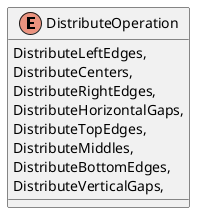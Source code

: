 @startuml
enum DistributeOperation {
    DistributeLeftEdges,
    DistributeCenters,
    DistributeRightEdges,
    DistributeHorizontalGaps,
    DistributeTopEdges,
    DistributeMiddles,
    DistributeBottomEdges,
    DistributeVerticalGaps,
}
@enduml
